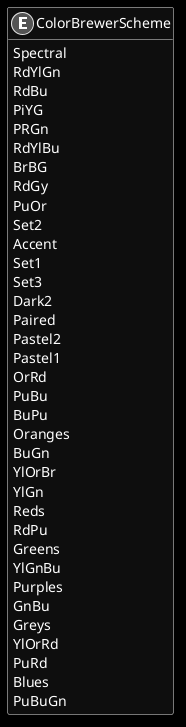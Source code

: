 ﻿@startuml
skinparam monochrome reverse
hide empty members

enum ColorBrewerScheme {
    Spectral
    RdYlGn
    RdBu
    PiYG
    PRGn
    RdYlBu
    BrBG
    RdGy
    PuOr
    Set2
    Accent
    Set1
    Set3
    Dark2
    Paired
    Pastel2
    Pastel1
    OrRd
    PuBu
    BuPu
    Oranges
    BuGn
    YlOrBr
    YlGn
    Reds
    RdPu
    Greens
    YlGnBu
    Purples
    GnBu
    Greys
    YlOrRd
    PuRd
    Blues
    PuBuGn
}

@enduml
